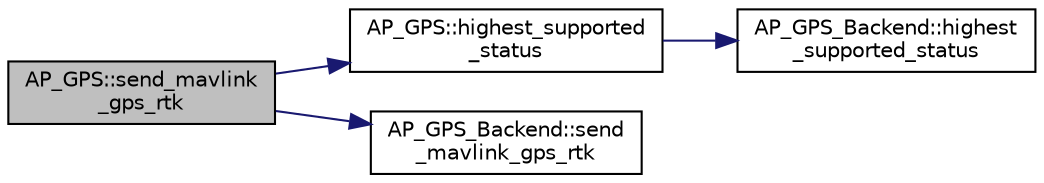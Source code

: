 digraph "AP_GPS::send_mavlink_gps_rtk"
{
 // INTERACTIVE_SVG=YES
  edge [fontname="Helvetica",fontsize="10",labelfontname="Helvetica",labelfontsize="10"];
  node [fontname="Helvetica",fontsize="10",shape=record];
  rankdir="LR";
  Node1 [label="AP_GPS::send_mavlink\l_gps_rtk",height=0.2,width=0.4,color="black", fillcolor="grey75", style="filled", fontcolor="black"];
  Node1 -> Node2 [color="midnightblue",fontsize="10",style="solid",fontname="Helvetica"];
  Node2 [label="AP_GPS::highest_supported\l_status",height=0.2,width=0.4,color="black", fillcolor="white", style="filled",URL="$classAP__GPS.html#a28239e96e836d57525366b6529b76a51"];
  Node2 -> Node3 [color="midnightblue",fontsize="10",style="solid",fontname="Helvetica"];
  Node3 [label="AP_GPS_Backend::highest\l_supported_status",height=0.2,width=0.4,color="black", fillcolor="white", style="filled",URL="$classAP__GPS__Backend.html#a8c5b16c4ac289e283effa184eb9df9c8"];
  Node1 -> Node4 [color="midnightblue",fontsize="10",style="solid",fontname="Helvetica"];
  Node4 [label="AP_GPS_Backend::send\l_mavlink_gps_rtk",height=0.2,width=0.4,color="black", fillcolor="white", style="filled",URL="$classAP__GPS__Backend.html#a21ecae803fa5c6eaa9bc257840ce7031"];
}
